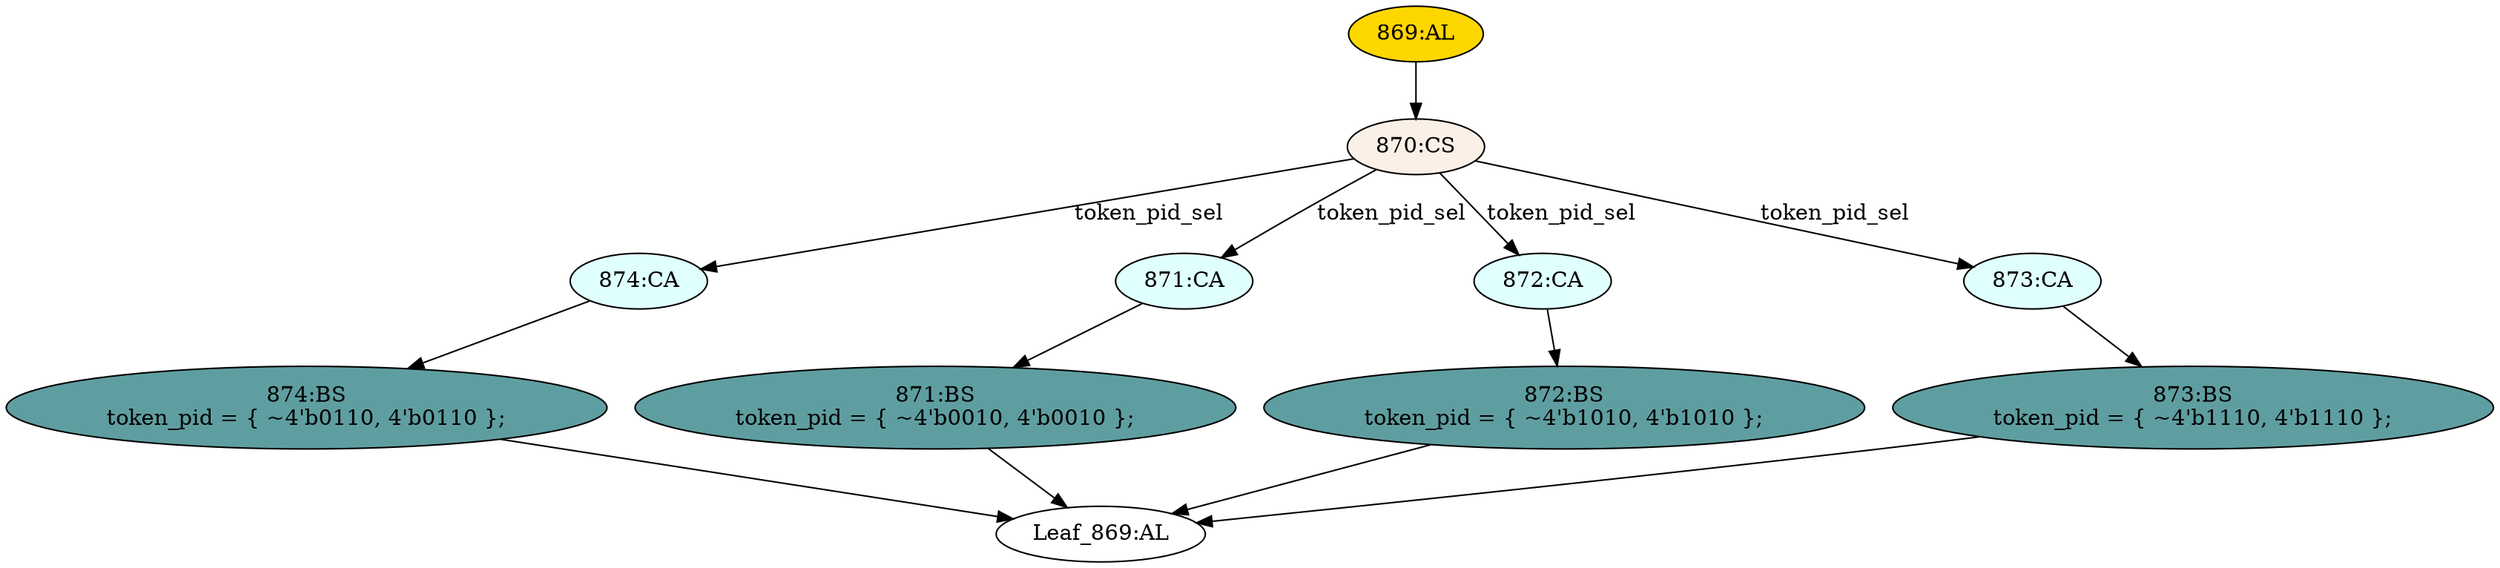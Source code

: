 strict digraph "" {
	node [label="\N"];
	"872:BS"	 [ast="<pyverilog.vparser.ast.BlockingSubstitution object at 0x7f55d3d0a310>",
		fillcolor=cadetblue,
		label="872:BS
token_pid = { ~4'b1010, 4'b1010 };",
		statements="[<pyverilog.vparser.ast.BlockingSubstitution object at 0x7f55d3d0a310>]",
		style=filled,
		typ=BlockingSubstitution];
	"Leaf_869:AL"	 [def_var="['token_pid']",
		label="Leaf_869:AL"];
	"872:BS" -> "Leaf_869:AL"	 [cond="[]",
		lineno=None];
	"869:AL"	 [ast="<pyverilog.vparser.ast.Always object at 0x7f55d3d0e490>",
		clk_sens=False,
		fillcolor=gold,
		label="869:AL",
		sens="['token_pid_sel']",
		statements="[]",
		style=filled,
		typ=Always,
		use_var="['token_pid_sel']"];
	"870:CS"	 [ast="<pyverilog.vparser.ast.CaseStatement object at 0x7f55d3d0e590>",
		fillcolor=linen,
		label="870:CS",
		statements="[]",
		style=filled,
		typ=CaseStatement];
	"869:AL" -> "870:CS"	 [cond="[]",
		lineno=None];
	"873:BS"	 [ast="<pyverilog.vparser.ast.BlockingSubstitution object at 0x7f55d3d0ea50>",
		fillcolor=cadetblue,
		label="873:BS
token_pid = { ~4'b1110, 4'b1110 };",
		statements="[<pyverilog.vparser.ast.BlockingSubstitution object at 0x7f55d3d0ea50>]",
		style=filled,
		typ=BlockingSubstitution];
	"873:BS" -> "Leaf_869:AL"	 [cond="[]",
		lineno=None];
	"874:CA"	 [ast="<pyverilog.vparser.ast.Case object at 0x7f55d3d0ec10>",
		fillcolor=lightcyan,
		label="874:CA",
		statements="[]",
		style=filled,
		typ=Case];
	"874:BS"	 [ast="<pyverilog.vparser.ast.BlockingSubstitution object at 0x7f55d3d0ec90>",
		fillcolor=cadetblue,
		label="874:BS
token_pid = { ~4'b0110, 4'b0110 };",
		statements="[<pyverilog.vparser.ast.BlockingSubstitution object at 0x7f55d3d0ec90>]",
		style=filled,
		typ=BlockingSubstitution];
	"874:CA" -> "874:BS"	 [cond="[]",
		lineno=None];
	"870:CS" -> "874:CA"	 [cond="['token_pid_sel']",
		label=token_pid_sel,
		lineno=870];
	"871:CA"	 [ast="<pyverilog.vparser.ast.Case object at 0x7f55d3d0e690>",
		fillcolor=lightcyan,
		label="871:CA",
		statements="[]",
		style=filled,
		typ=Case];
	"870:CS" -> "871:CA"	 [cond="['token_pid_sel']",
		label=token_pid_sel,
		lineno=870];
	"872:CA"	 [ast="<pyverilog.vparser.ast.Case object at 0x7f55d3d0e910>",
		fillcolor=lightcyan,
		label="872:CA",
		statements="[]",
		style=filled,
		typ=Case];
	"870:CS" -> "872:CA"	 [cond="['token_pid_sel']",
		label=token_pid_sel,
		lineno=870];
	"873:CA"	 [ast="<pyverilog.vparser.ast.Case object at 0x7f55d3d0e9d0>",
		fillcolor=lightcyan,
		label="873:CA",
		statements="[]",
		style=filled,
		typ=Case];
	"870:CS" -> "873:CA"	 [cond="['token_pid_sel']",
		label=token_pid_sel,
		lineno=870];
	"871:BS"	 [ast="<pyverilog.vparser.ast.BlockingSubstitution object at 0x7f55d3d0e710>",
		fillcolor=cadetblue,
		label="871:BS
token_pid = { ~4'b0010, 4'b0010 };",
		statements="[<pyverilog.vparser.ast.BlockingSubstitution object at 0x7f55d3d0e710>]",
		style=filled,
		typ=BlockingSubstitution];
	"871:CA" -> "871:BS"	 [cond="[]",
		lineno=None];
	"872:CA" -> "872:BS"	 [cond="[]",
		lineno=None];
	"874:BS" -> "Leaf_869:AL"	 [cond="[]",
		lineno=None];
	"871:BS" -> "Leaf_869:AL"	 [cond="[]",
		lineno=None];
	"873:CA" -> "873:BS"	 [cond="[]",
		lineno=None];
}
